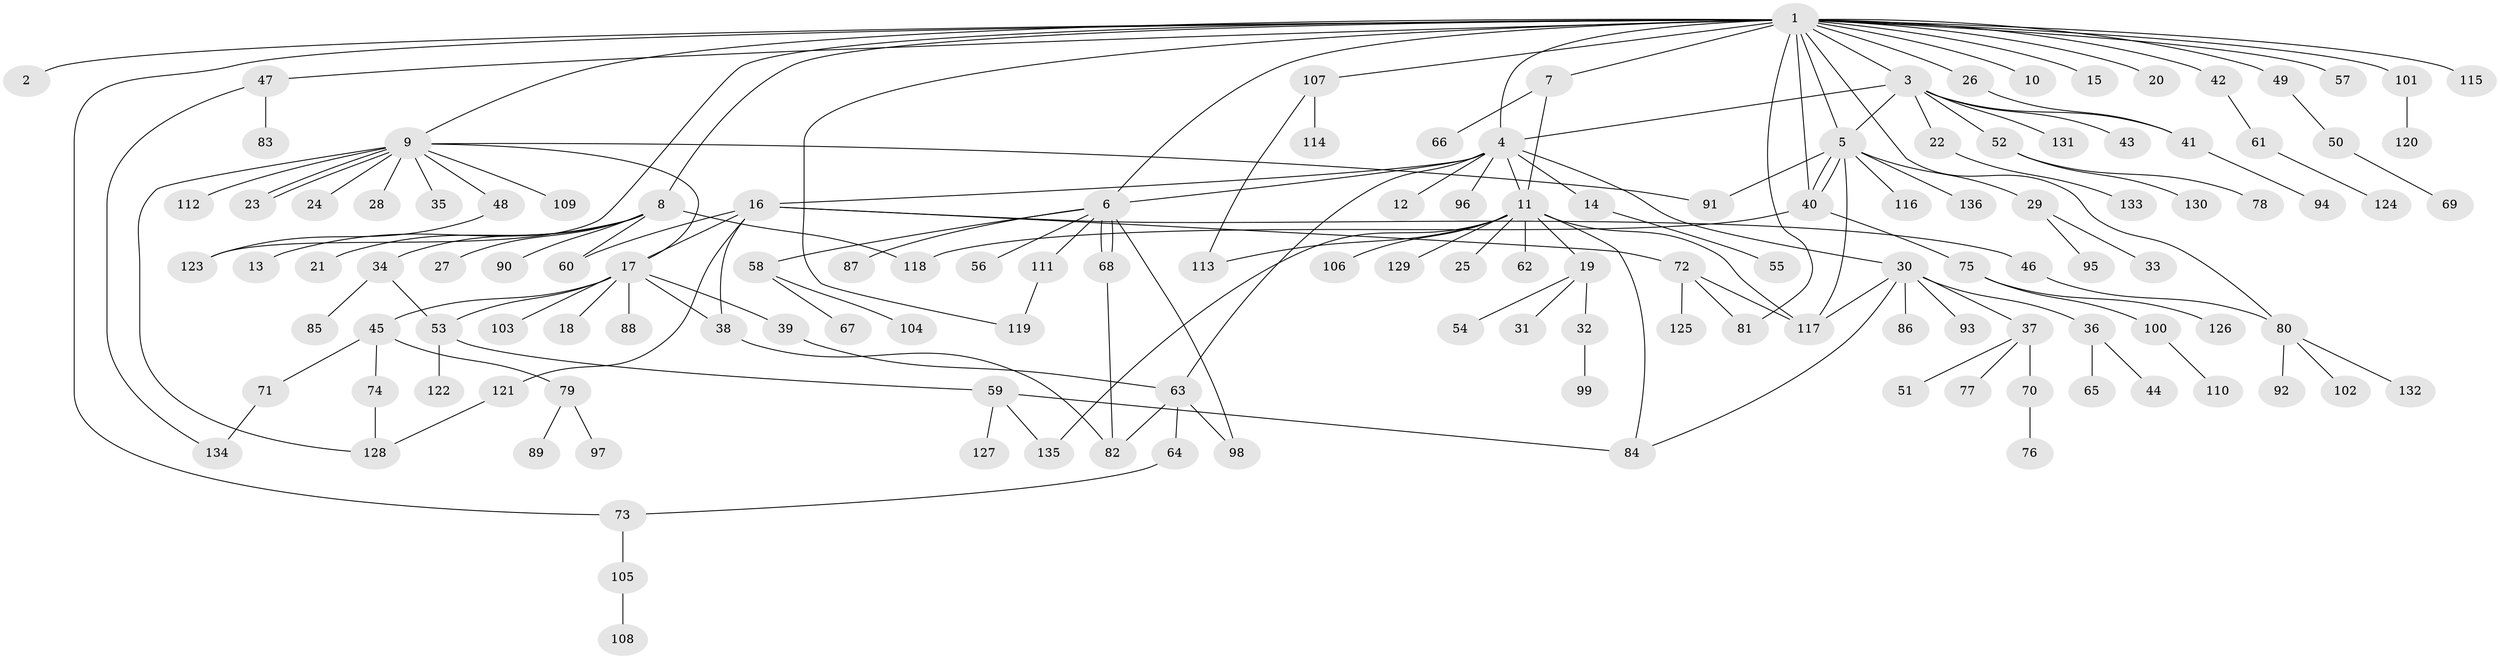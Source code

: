 // Generated by graph-tools (version 1.1) at 2025/26/03/09/25 03:26:07]
// undirected, 136 vertices, 169 edges
graph export_dot {
graph [start="1"]
  node [color=gray90,style=filled];
  1;
  2;
  3;
  4;
  5;
  6;
  7;
  8;
  9;
  10;
  11;
  12;
  13;
  14;
  15;
  16;
  17;
  18;
  19;
  20;
  21;
  22;
  23;
  24;
  25;
  26;
  27;
  28;
  29;
  30;
  31;
  32;
  33;
  34;
  35;
  36;
  37;
  38;
  39;
  40;
  41;
  42;
  43;
  44;
  45;
  46;
  47;
  48;
  49;
  50;
  51;
  52;
  53;
  54;
  55;
  56;
  57;
  58;
  59;
  60;
  61;
  62;
  63;
  64;
  65;
  66;
  67;
  68;
  69;
  70;
  71;
  72;
  73;
  74;
  75;
  76;
  77;
  78;
  79;
  80;
  81;
  82;
  83;
  84;
  85;
  86;
  87;
  88;
  89;
  90;
  91;
  92;
  93;
  94;
  95;
  96;
  97;
  98;
  99;
  100;
  101;
  102;
  103;
  104;
  105;
  106;
  107;
  108;
  109;
  110;
  111;
  112;
  113;
  114;
  115;
  116;
  117;
  118;
  119;
  120;
  121;
  122;
  123;
  124;
  125;
  126;
  127;
  128;
  129;
  130;
  131;
  132;
  133;
  134;
  135;
  136;
  1 -- 2;
  1 -- 3;
  1 -- 4;
  1 -- 5;
  1 -- 6;
  1 -- 7;
  1 -- 8;
  1 -- 9;
  1 -- 10;
  1 -- 15;
  1 -- 20;
  1 -- 26;
  1 -- 40;
  1 -- 42;
  1 -- 47;
  1 -- 49;
  1 -- 57;
  1 -- 73;
  1 -- 80;
  1 -- 81;
  1 -- 101;
  1 -- 107;
  1 -- 115;
  1 -- 119;
  1 -- 123;
  3 -- 4;
  3 -- 5;
  3 -- 22;
  3 -- 41;
  3 -- 43;
  3 -- 52;
  3 -- 131;
  4 -- 6;
  4 -- 11;
  4 -- 12;
  4 -- 14;
  4 -- 16;
  4 -- 30;
  4 -- 63;
  4 -- 96;
  5 -- 29;
  5 -- 40;
  5 -- 40;
  5 -- 91;
  5 -- 116;
  5 -- 117;
  5 -- 136;
  6 -- 56;
  6 -- 58;
  6 -- 68;
  6 -- 68;
  6 -- 87;
  6 -- 98;
  6 -- 111;
  7 -- 11;
  7 -- 66;
  8 -- 13;
  8 -- 21;
  8 -- 27;
  8 -- 34;
  8 -- 60;
  8 -- 90;
  8 -- 118;
  9 -- 17;
  9 -- 23;
  9 -- 23;
  9 -- 24;
  9 -- 28;
  9 -- 35;
  9 -- 48;
  9 -- 91;
  9 -- 109;
  9 -- 112;
  9 -- 128;
  11 -- 19;
  11 -- 25;
  11 -- 62;
  11 -- 84;
  11 -- 106;
  11 -- 113;
  11 -- 117;
  11 -- 129;
  11 -- 135;
  14 -- 55;
  16 -- 17;
  16 -- 38;
  16 -- 46;
  16 -- 60;
  16 -- 72;
  16 -- 121;
  17 -- 18;
  17 -- 38;
  17 -- 39;
  17 -- 45;
  17 -- 53;
  17 -- 88;
  17 -- 103;
  19 -- 31;
  19 -- 32;
  19 -- 54;
  22 -- 133;
  26 -- 41;
  29 -- 33;
  29 -- 95;
  30 -- 36;
  30 -- 37;
  30 -- 84;
  30 -- 86;
  30 -- 93;
  30 -- 117;
  32 -- 99;
  34 -- 53;
  34 -- 85;
  36 -- 44;
  36 -- 65;
  37 -- 51;
  37 -- 70;
  37 -- 77;
  38 -- 82;
  39 -- 63;
  40 -- 75;
  40 -- 118;
  41 -- 94;
  42 -- 61;
  45 -- 71;
  45 -- 74;
  45 -- 79;
  46 -- 80;
  47 -- 83;
  47 -- 134;
  48 -- 123;
  49 -- 50;
  50 -- 69;
  52 -- 78;
  52 -- 130;
  53 -- 59;
  53 -- 122;
  58 -- 67;
  58 -- 104;
  59 -- 84;
  59 -- 127;
  59 -- 135;
  61 -- 124;
  63 -- 64;
  63 -- 82;
  63 -- 98;
  64 -- 73;
  68 -- 82;
  70 -- 76;
  71 -- 134;
  72 -- 81;
  72 -- 117;
  72 -- 125;
  73 -- 105;
  74 -- 128;
  75 -- 100;
  75 -- 126;
  79 -- 89;
  79 -- 97;
  80 -- 92;
  80 -- 102;
  80 -- 132;
  100 -- 110;
  101 -- 120;
  105 -- 108;
  107 -- 113;
  107 -- 114;
  111 -- 119;
  121 -- 128;
}
